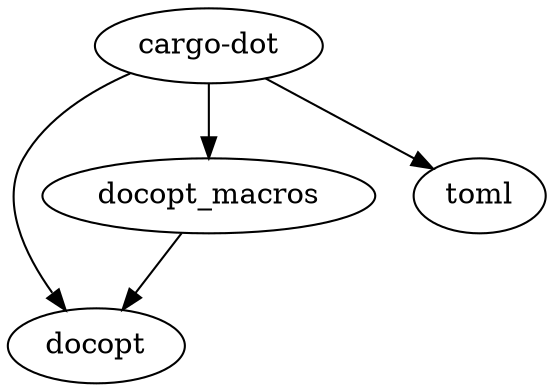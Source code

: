 digraph example3 {
    N0[label="cargo-dot"];
    N1[label="docopt"];
    N2[label="docopt_macros"];
    N3[label="toml"];
    N0 -> N1[label=""];
    N0 -> N2[label=""];
    N0 -> N3[label=""];
    N2 -> N1[label=""];
}
